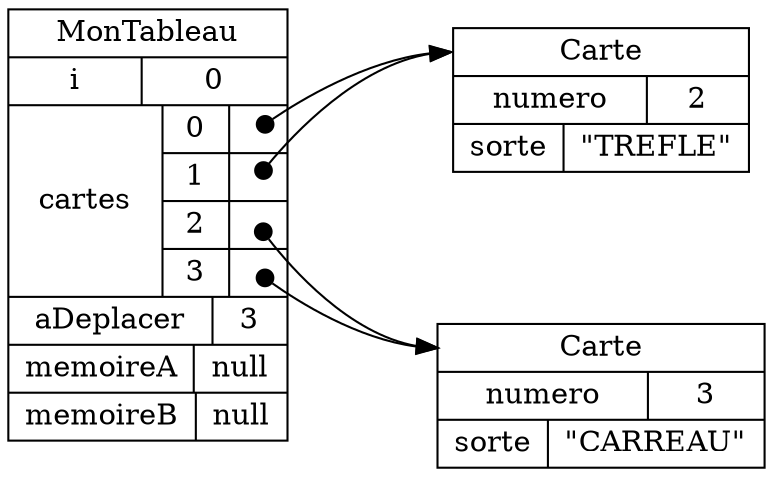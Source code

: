 digraph "MonTableau" {
graph ["rankdir"="LR","compound"="true","ranksep"="1.0","nodesep"="1.0"]
"/" ["label"="<_C>MonTableau|{i|0}|{cartes|{{0|<cartes__V_0_0>}|{1|<cartes__V_1_1>}|{2|<cartes__V_2_2>}|{3|<cartes__V_3_3>}}}|{aDeplacer|3}|{memoireA|null}|{memoireB|null}","style"="filled","fillcolor"="white","shape"="record"]
"/cartes/0" ["label"="<_C>Carte|{numero|2}|{sorte|\"TREFLE\"}","style"="filled","fillcolor"="white","shape"="record"]
"/cartes/2" ["label"="<_C>Carte|{numero|3}|{sorte|\"CARREAU\"}","style"="filled","fillcolor"="white","shape"="record"]
"/":"cartes__V_3_3":c -> "/cartes/2":"_C" ["tailclip"="false","arrowtail"="dot","dir"="both","label"=""]
"/":"cartes__V_2_2":c -> "/cartes/2":"_C" ["tailclip"="false","arrowtail"="dot","dir"="both","label"=""]
"/":"cartes__V_1_1":c -> "/cartes/0":"_C" ["tailclip"="false","arrowtail"="dot","dir"="both","label"=""]
"/":"cartes__V_0_0":c -> "/cartes/0":"_C" ["tailclip"="false","arrowtail"="dot","dir"="both","label"=""]
}
